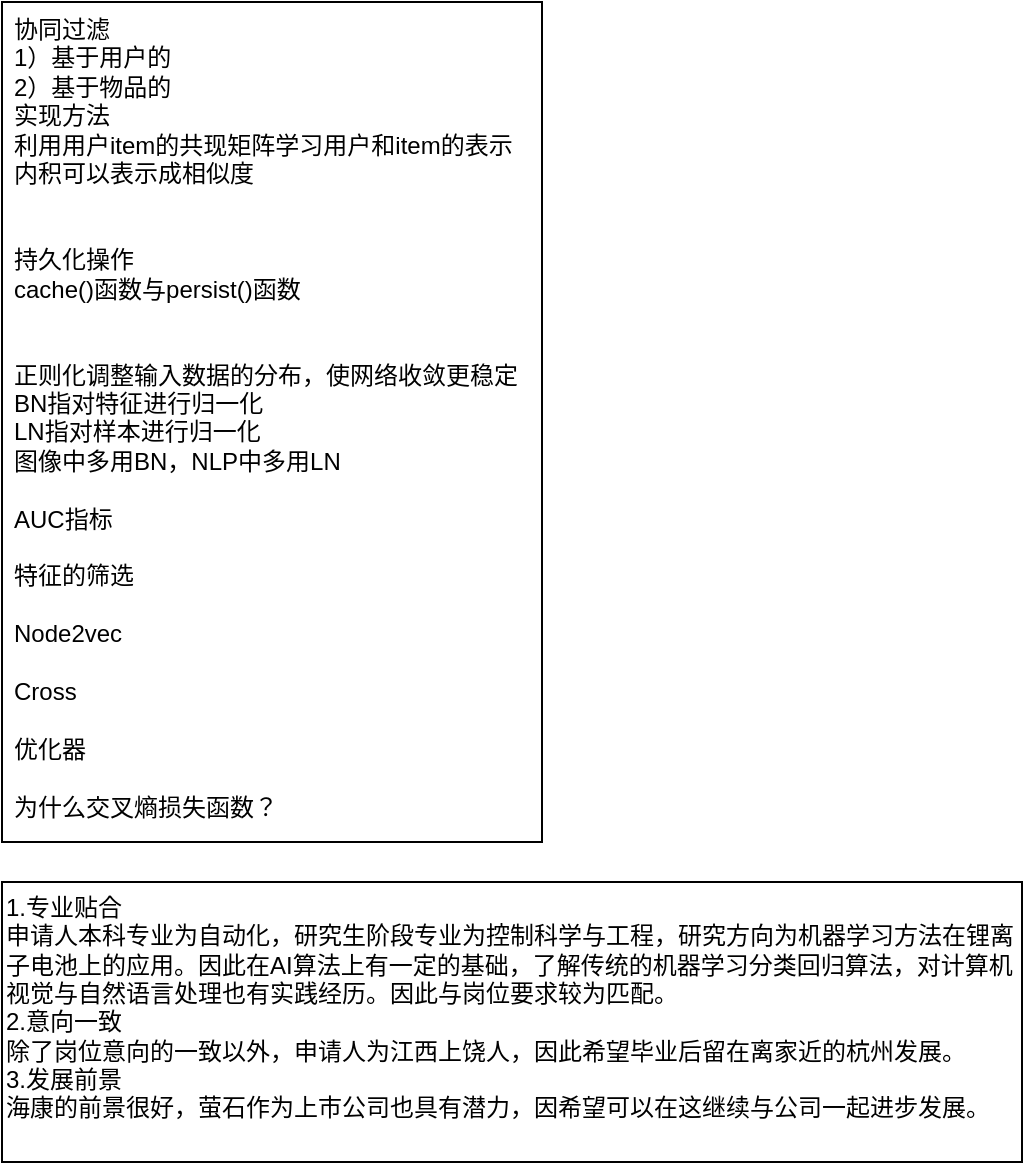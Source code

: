<mxfile version="24.7.7">
  <diagram name="第 1 页" id="iWVoZDMzAQuaJpYY_TNt">
    <mxGraphModel dx="1060" dy="760" grid="1" gridSize="10" guides="1" tooltips="1" connect="1" arrows="1" fold="1" page="0" pageScale="1" pageWidth="827" pageHeight="1169" math="0" shadow="0">
      <root>
        <mxCell id="0" />
        <mxCell id="1" parent="0" />
        <mxCell id="mPcpz4siuyIrg-kaVJwC-1" value="协同过滤&lt;div&gt;1）基于用户的&lt;/div&gt;&lt;div&gt;2）基于物品的&lt;/div&gt;&lt;div&gt;实现方法&lt;/div&gt;&lt;div&gt;利用用户item的共现矩阵学习用户和item的表示&lt;/div&gt;&lt;div&gt;内积可以表示成相似度&lt;/div&gt;&lt;div&gt;&lt;br&gt;&lt;/div&gt;&lt;div&gt;&lt;br&gt;&lt;/div&gt;&lt;div&gt;持久化操作&lt;/div&gt;&lt;div&gt;cache()函数与persist()函数&lt;/div&gt;&lt;div&gt;&lt;br&gt;&lt;/div&gt;&lt;div&gt;&lt;br&gt;&lt;/div&gt;&lt;div&gt;正则化调整输入数据的分布，使网络收敛更稳定&lt;/div&gt;&lt;div&gt;BN指对特征进行归一化&lt;/div&gt;&lt;div&gt;LN指对样本进行归一化&lt;/div&gt;&lt;div&gt;图像中多用BN，NLP中多用LN&lt;/div&gt;&lt;div&gt;&lt;br&gt;&lt;/div&gt;&lt;div&gt;AUC指标&lt;/div&gt;&lt;div&gt;&lt;br&gt;&lt;/div&gt;&lt;div&gt;特征的筛选&lt;/div&gt;&lt;div&gt;&lt;br&gt;&lt;/div&gt;&lt;div&gt;Node2vec&lt;/div&gt;&lt;div&gt;&lt;br&gt;&lt;/div&gt;&lt;div&gt;Cross&lt;/div&gt;&lt;div&gt;&lt;br&gt;&lt;/div&gt;&lt;div&gt;优化器&lt;/div&gt;&lt;div&gt;&lt;br&gt;&lt;/div&gt;&lt;div&gt;为什么交叉熵损失函数？&lt;/div&gt;" style="rounded=0;whiteSpace=wrap;html=1;align=left;verticalAlign=top;spacingLeft=4;" parent="1" vertex="1">
          <mxGeometry x="-30" y="-20" width="270" height="420" as="geometry" />
        </mxCell>
        <mxCell id="rIpiguzm-pUeTe3Zb9X0-1" value="&lt;div&gt;1.专业贴合&lt;/div&gt;&lt;div&gt;申请人本科专业为自动化，研究生阶段专业为控制科学与工程，研究方向为机器学习方法在锂离子电池上的应用。因此在AI算法上有一定的基础，了解传统的机器学习分类回归算法，对计算机视觉与自然语言处理也有实践经历。因此与岗位要求较为匹配。&lt;/div&gt;&lt;div&gt;2.意向一致&lt;/div&gt;&lt;div&gt;除了岗位意向的一致以外，申请人为江西上饶人，因此希望毕业后留在离家近的杭州发展。&lt;/div&gt;&lt;div&gt;3.发展前景&lt;/div&gt;&lt;div&gt;海康的前景很好，萤石作为上市公司也具有潜力，因希望可以在这继续与公司一起进步发展。&lt;/div&gt;&lt;div&gt;&lt;br&gt;&lt;/div&gt;" style="rounded=0;whiteSpace=wrap;html=1;align=left;" vertex="1" parent="1">
          <mxGeometry x="-30" y="420" width="510" height="140" as="geometry" />
        </mxCell>
      </root>
    </mxGraphModel>
  </diagram>
</mxfile>
